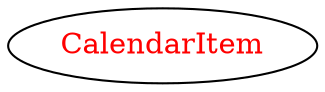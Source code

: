 digraph dependencyGraph {
 concentrate=true;
 ranksep="2.0";
 rankdir="LR"; 
 splines="ortho";
"CalendarItem" [fontcolor="red"];
}